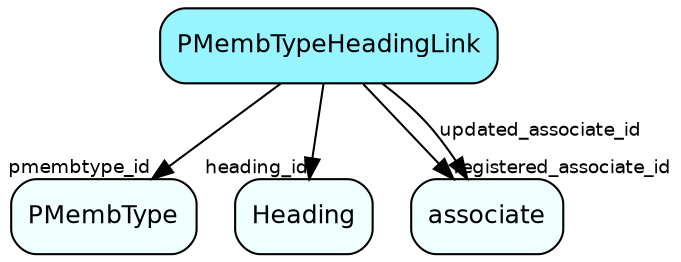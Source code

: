 digraph PMembTypeHeadingLink  {
node [shape = box style="rounded, filled" fontname = "Helvetica" fontsize = "12" ]
edge [fontname = "Helvetica" fontsize = "9"]

PMembTypeHeadingLink[fillcolor = "cadetblue1"]
PMembType[fillcolor = "azure1"]
Heading[fillcolor = "azure1"]
associate[fillcolor = "azure1"]
PMembTypeHeadingLink -> PMembType [headlabel = "pmembtype_id"]
PMembTypeHeadingLink -> Heading [headlabel = "heading_id"]
PMembTypeHeadingLink -> associate [headlabel = "registered_associate_id"]
PMembTypeHeadingLink -> associate [label = "updated_associate_id"]
}
